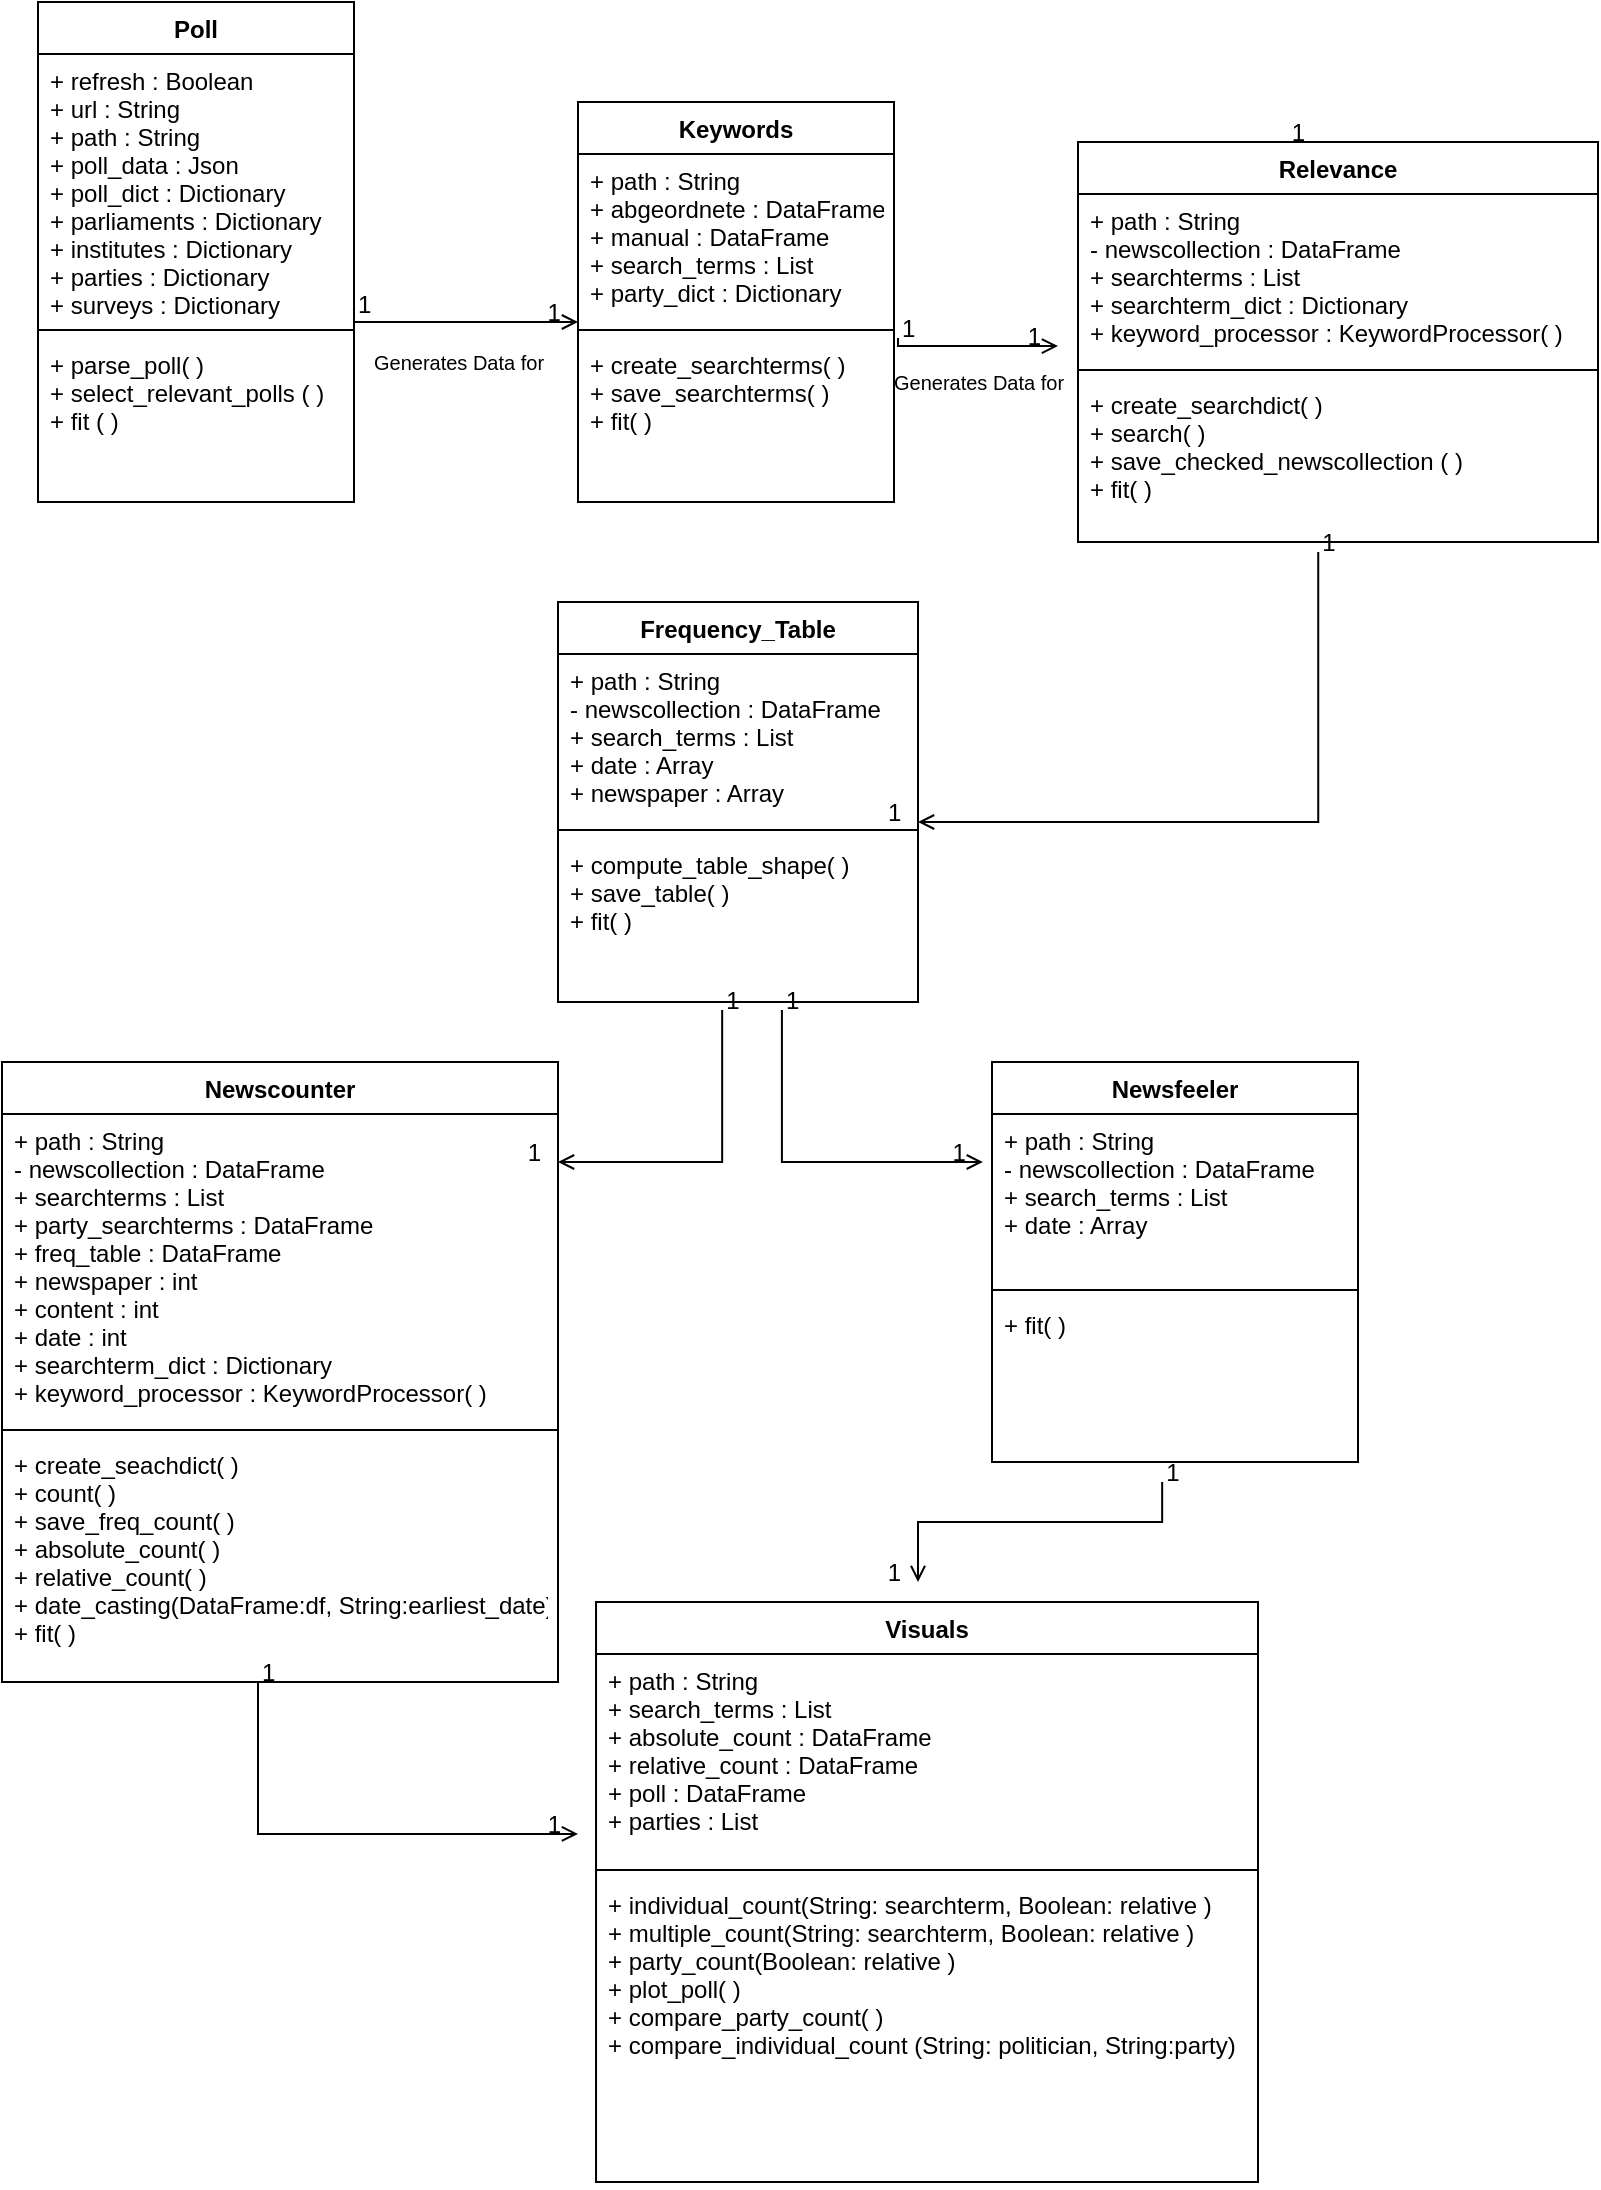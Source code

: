 <mxfile version="15.8.3" type="device"><diagram id="C5RBs43oDa-KdzZeNtuy" name="Page-1"><mxGraphModel dx="878" dy="542" grid="1" gridSize="10" guides="1" tooltips="1" connect="1" arrows="1" fold="1" page="1" pageScale="1" pageWidth="827" pageHeight="1169" math="0" shadow="0"><root><mxCell id="WIyWlLk6GJQsqaUBKTNV-0"/><mxCell id="WIyWlLk6GJQsqaUBKTNV-1" parent="WIyWlLk6GJQsqaUBKTNV-0"/><mxCell id="zkfFHV4jXpPFQw0GAbJ--0" value="Poll" style="swimlane;fontStyle=1;align=center;verticalAlign=top;childLayout=stackLayout;horizontal=1;startSize=26;horizontalStack=0;resizeParent=1;resizeLast=0;collapsible=1;marginBottom=0;rounded=0;shadow=0;strokeWidth=1;" parent="WIyWlLk6GJQsqaUBKTNV-1" vertex="1"><mxGeometry x="40" y="20" width="158" height="250" as="geometry"><mxRectangle x="230" y="140" width="160" height="26" as="alternateBounds"/></mxGeometry></mxCell><mxCell id="zkfFHV4jXpPFQw0GAbJ--1" value="+ refresh : Boolean&#10;+ url : String&#10;+ path : String&#10;+ poll_data : Json&#10;+ poll_dict : Dictionary&#10;+ parliaments : Dictionary&#10;+ institutes : Dictionary&#10;+ parties : Dictionary&#10;+ surveys : Dictionary" style="text;align=left;verticalAlign=top;spacingLeft=4;spacingRight=4;overflow=hidden;rotatable=0;points=[[0,0.5],[1,0.5]];portConstraint=eastwest;" parent="zkfFHV4jXpPFQw0GAbJ--0" vertex="1"><mxGeometry y="26" width="158" height="134" as="geometry"/></mxCell><mxCell id="N2MrjCKOZ3C9ImBAAfDF-7" value="" style="line;html=1;strokeWidth=1;align=left;verticalAlign=middle;spacingTop=-1;spacingLeft=3;spacingRight=3;rotatable=0;labelPosition=right;points=[];portConstraint=eastwest;" vertex="1" parent="zkfFHV4jXpPFQw0GAbJ--0"><mxGeometry y="160" width="158" height="8" as="geometry"/></mxCell><mxCell id="N2MrjCKOZ3C9ImBAAfDF-8" value="+ parse_poll( )&#10;+ select_relevant_polls ( )&#10;+ fit ( )" style="text;align=left;verticalAlign=top;spacingLeft=4;spacingRight=4;overflow=hidden;rotatable=0;points=[[0,0.5],[1,0.5]];portConstraint=eastwest;" vertex="1" parent="zkfFHV4jXpPFQw0GAbJ--0"><mxGeometry y="168" width="158" height="82" as="geometry"/></mxCell><mxCell id="N2MrjCKOZ3C9ImBAAfDF-9" value="" style="endArrow=open;shadow=0;strokeWidth=1;rounded=0;endFill=1;edgeStyle=elbowEdgeStyle;elbow=vertical;exitX=1;exitY=0.97;exitDx=0;exitDy=0;exitPerimeter=0;" edge="1" parent="WIyWlLk6GJQsqaUBKTNV-1" source="zkfFHV4jXpPFQw0GAbJ--1" target="N2MrjCKOZ3C9ImBAAfDF-24"><mxGeometry x="0.5" y="41" relative="1" as="geometry"><mxPoint x="220" y="190" as="sourcePoint"/><mxPoint x="280" y="180" as="targetPoint"/><mxPoint x="-40" y="32" as="offset"/><Array as="points"><mxPoint x="240" y="180"/><mxPoint x="230" y="170"/><mxPoint x="290" y="220"/><mxPoint x="250" y="200"/></Array></mxGeometry></mxCell><mxCell id="N2MrjCKOZ3C9ImBAAfDF-10" value="1" style="resizable=0;align=left;verticalAlign=bottom;labelBackgroundColor=none;fontSize=12;" connectable="0" vertex="1" parent="N2MrjCKOZ3C9ImBAAfDF-9"><mxGeometry x="-1" relative="1" as="geometry"><mxPoint y="4" as="offset"/></mxGeometry></mxCell><mxCell id="N2MrjCKOZ3C9ImBAAfDF-11" value="1" style="resizable=0;align=right;verticalAlign=bottom;labelBackgroundColor=none;fontSize=12;" connectable="0" vertex="1" parent="N2MrjCKOZ3C9ImBAAfDF-9"><mxGeometry x="1" relative="1" as="geometry"><mxPoint x="-7" y="4" as="offset"/></mxGeometry></mxCell><mxCell id="N2MrjCKOZ3C9ImBAAfDF-22" value="Keywords" style="swimlane;fontStyle=1;align=center;verticalAlign=top;childLayout=stackLayout;horizontal=1;startSize=26;horizontalStack=0;resizeParent=1;resizeLast=0;collapsible=1;marginBottom=0;rounded=0;shadow=0;strokeWidth=1;" vertex="1" parent="WIyWlLk6GJQsqaUBKTNV-1"><mxGeometry x="310" y="70" width="158" height="200" as="geometry"><mxRectangle x="230" y="140" width="160" height="26" as="alternateBounds"/></mxGeometry></mxCell><mxCell id="N2MrjCKOZ3C9ImBAAfDF-23" value="+ path : String&#10;+ abgeordnete : DataFrame&#10;+ manual : DataFrame&#10;+ search_terms : List&#10;+ party_dict : Dictionary" style="text;align=left;verticalAlign=top;spacingLeft=4;spacingRight=4;overflow=hidden;rotatable=0;points=[[0,0.5],[1,0.5]];portConstraint=eastwest;" vertex="1" parent="N2MrjCKOZ3C9ImBAAfDF-22"><mxGeometry y="26" width="158" height="84" as="geometry"/></mxCell><mxCell id="N2MrjCKOZ3C9ImBAAfDF-24" value="" style="line;html=1;strokeWidth=1;align=left;verticalAlign=middle;spacingTop=-1;spacingLeft=3;spacingRight=3;rotatable=0;labelPosition=right;points=[];portConstraint=eastwest;" vertex="1" parent="N2MrjCKOZ3C9ImBAAfDF-22"><mxGeometry y="110" width="158" height="8" as="geometry"/></mxCell><mxCell id="N2MrjCKOZ3C9ImBAAfDF-25" value="+ create_searchterms( )&#10;+ save_searchterms( )&#10;+ fit( )" style="text;align=left;verticalAlign=top;spacingLeft=4;spacingRight=4;overflow=hidden;rotatable=0;points=[[0,0.5],[1,0.5]];portConstraint=eastwest;" vertex="1" parent="N2MrjCKOZ3C9ImBAAfDF-22"><mxGeometry y="118" width="158" height="82" as="geometry"/></mxCell><mxCell id="N2MrjCKOZ3C9ImBAAfDF-30" value="1" style="resizable=0;align=right;verticalAlign=bottom;labelBackgroundColor=none;fontSize=12;" connectable="0" vertex="1" parent="WIyWlLk6GJQsqaUBKTNV-1"><mxGeometry x="675" y="93.936" as="geometry"/></mxCell><mxCell id="N2MrjCKOZ3C9ImBAAfDF-31" value="Relevance" style="swimlane;fontStyle=1;align=center;verticalAlign=top;childLayout=stackLayout;horizontal=1;startSize=26;horizontalStack=0;resizeParent=1;resizeLast=0;collapsible=1;marginBottom=0;rounded=0;shadow=0;strokeWidth=1;" vertex="1" parent="WIyWlLk6GJQsqaUBKTNV-1"><mxGeometry x="560" y="90" width="260" height="200" as="geometry"><mxRectangle x="230" y="140" width="160" height="26" as="alternateBounds"/></mxGeometry></mxCell><mxCell id="N2MrjCKOZ3C9ImBAAfDF-32" value="+ path : String&#10;- newscollection : DataFrame&#10;+ searchterms : List&#10;+ searchterm_dict : Dictionary&#10;+ keyword_processor : KeywordProcessor( )" style="text;align=left;verticalAlign=top;spacingLeft=4;spacingRight=4;overflow=hidden;rotatable=0;points=[[0,0.5],[1,0.5]];portConstraint=eastwest;" vertex="1" parent="N2MrjCKOZ3C9ImBAAfDF-31"><mxGeometry y="26" width="260" height="84" as="geometry"/></mxCell><mxCell id="N2MrjCKOZ3C9ImBAAfDF-40" value="" style="endArrow=open;shadow=0;strokeWidth=1;rounded=0;endFill=1;edgeStyle=elbowEdgeStyle;elbow=vertical;exitX=1;exitY=0.97;exitDx=0;exitDy=0;exitPerimeter=0;" edge="1" parent="N2MrjCKOZ3C9ImBAAfDF-31"><mxGeometry x="0.5" y="41" relative="1" as="geometry"><mxPoint x="-90" y="97.99" as="sourcePoint"/><mxPoint x="-10" y="102" as="targetPoint"/><mxPoint x="-40" y="32" as="offset"/><Array as="points"><mxPoint x="-48" y="102.01"/><mxPoint x="-58" y="92.01"/><mxPoint x="2" y="142.01"/><mxPoint x="-38" y="122.01"/></Array></mxGeometry></mxCell><mxCell id="N2MrjCKOZ3C9ImBAAfDF-41" value="1" style="resizable=0;align=left;verticalAlign=bottom;labelBackgroundColor=none;fontSize=12;" connectable="0" vertex="1" parent="N2MrjCKOZ3C9ImBAAfDF-40"><mxGeometry x="-1" relative="1" as="geometry"><mxPoint y="4" as="offset"/></mxGeometry></mxCell><mxCell id="N2MrjCKOZ3C9ImBAAfDF-42" value="1" style="resizable=0;align=right;verticalAlign=bottom;labelBackgroundColor=none;fontSize=12;" connectable="0" vertex="1" parent="N2MrjCKOZ3C9ImBAAfDF-40"><mxGeometry x="1" relative="1" as="geometry"><mxPoint x="-7" y="4" as="offset"/></mxGeometry></mxCell><mxCell id="N2MrjCKOZ3C9ImBAAfDF-33" value="" style="line;html=1;strokeWidth=1;align=left;verticalAlign=middle;spacingTop=-1;spacingLeft=3;spacingRight=3;rotatable=0;labelPosition=right;points=[];portConstraint=eastwest;" vertex="1" parent="N2MrjCKOZ3C9ImBAAfDF-31"><mxGeometry y="110" width="260" height="8" as="geometry"/></mxCell><mxCell id="N2MrjCKOZ3C9ImBAAfDF-34" value="+ create_searchdict( )&#10;+ search( )&#10;+ save_checked_newscollection ( )&#10;+ fit( )" style="text;align=left;verticalAlign=top;spacingLeft=4;spacingRight=4;overflow=hidden;rotatable=0;points=[[0,0.5],[1,0.5]];portConstraint=eastwest;" vertex="1" parent="N2MrjCKOZ3C9ImBAAfDF-31"><mxGeometry y="118" width="260" height="82" as="geometry"/></mxCell><mxCell id="N2MrjCKOZ3C9ImBAAfDF-39" value="&lt;font style=&quot;font-size: 10px&quot;&gt;Generates Data for&lt;/font&gt;" style="text;html=1;resizable=0;autosize=1;align=center;verticalAlign=middle;points=[];fillColor=none;strokeColor=none;rounded=0;rotation=0;" vertex="1" parent="WIyWlLk6GJQsqaUBKTNV-1"><mxGeometry x="200" y="190" width="100" height="20" as="geometry"/></mxCell><mxCell id="N2MrjCKOZ3C9ImBAAfDF-43" value="&lt;font style=&quot;font-size: 10px&quot;&gt;Generates Data for&lt;/font&gt;" style="text;html=1;resizable=0;autosize=1;align=center;verticalAlign=middle;points=[];fillColor=none;strokeColor=none;rounded=0;rotation=0;" vertex="1" parent="WIyWlLk6GJQsqaUBKTNV-1"><mxGeometry x="460" y="200" width="100" height="20" as="geometry"/></mxCell><mxCell id="N2MrjCKOZ3C9ImBAAfDF-44" value="" style="resizable=0;align=right;verticalAlign=bottom;labelBackgroundColor=none;fontSize=12;" connectable="0" vertex="1" parent="WIyWlLk6GJQsqaUBKTNV-1"><mxGeometry x="310" y="434" as="geometry"/></mxCell><mxCell id="N2MrjCKOZ3C9ImBAAfDF-45" value="Frequency_Table" style="swimlane;fontStyle=1;align=center;verticalAlign=top;childLayout=stackLayout;horizontal=1;startSize=26;horizontalStack=0;resizeParent=1;resizeLast=0;collapsible=1;marginBottom=0;rounded=0;shadow=0;strokeWidth=1;" vertex="1" parent="WIyWlLk6GJQsqaUBKTNV-1"><mxGeometry x="300" y="320" width="180" height="200" as="geometry"><mxRectangle x="230" y="140" width="160" height="26" as="alternateBounds"/></mxGeometry></mxCell><mxCell id="N2MrjCKOZ3C9ImBAAfDF-46" value="+ path : String&#10;- newscollection : DataFrame&#10;+ search_terms : List&#10;+ date : Array&#10;+ newspaper : Array" style="text;align=left;verticalAlign=top;spacingLeft=4;spacingRight=4;overflow=hidden;rotatable=0;points=[[0,0.5],[1,0.5]];portConstraint=eastwest;" vertex="1" parent="N2MrjCKOZ3C9ImBAAfDF-45"><mxGeometry y="26" width="180" height="84" as="geometry"/></mxCell><mxCell id="N2MrjCKOZ3C9ImBAAfDF-47" value="" style="line;html=1;strokeWidth=1;align=left;verticalAlign=middle;spacingTop=-1;spacingLeft=3;spacingRight=3;rotatable=0;labelPosition=right;points=[];portConstraint=eastwest;" vertex="1" parent="N2MrjCKOZ3C9ImBAAfDF-45"><mxGeometry y="110" width="180" height="8" as="geometry"/></mxCell><mxCell id="N2MrjCKOZ3C9ImBAAfDF-48" value="+ compute_table_shape( )&#10;+ save_table( )&#10;+ fit( )" style="text;align=left;verticalAlign=top;spacingLeft=4;spacingRight=4;overflow=hidden;rotatable=0;points=[[0,0.5],[1,0.5]];portConstraint=eastwest;" vertex="1" parent="N2MrjCKOZ3C9ImBAAfDF-45"><mxGeometry y="118" width="180" height="82" as="geometry"/></mxCell><mxCell id="N2MrjCKOZ3C9ImBAAfDF-49" value="" style="resizable=0;align=left;verticalAlign=bottom;labelBackgroundColor=none;fontSize=12;" connectable="0" vertex="1" parent="WIyWlLk6GJQsqaUBKTNV-1"><mxGeometry x="477.02" y="441.99" as="geometry"><mxPoint x="-5" y="6" as="offset"/></mxGeometry></mxCell><mxCell id="N2MrjCKOZ3C9ImBAAfDF-51" value="" style="endArrow=open;shadow=0;strokeWidth=1;rounded=0;endFill=1;edgeStyle=elbowEdgeStyle;elbow=vertical;exitX=0.462;exitY=1.061;exitDx=0;exitDy=0;exitPerimeter=0;" edge="1" parent="WIyWlLk6GJQsqaUBKTNV-1" source="N2MrjCKOZ3C9ImBAAfDF-34"><mxGeometry x="0.5" y="41" relative="1" as="geometry"><mxPoint x="660" y="460" as="sourcePoint"/><mxPoint x="480" y="430" as="targetPoint"/><mxPoint x="-40" y="32" as="offset"/><Array as="points"><mxPoint x="600" y="430"/><mxPoint x="692" y="454.02"/><mxPoint x="752" y="504.02"/><mxPoint x="712" y="484.02"/></Array></mxGeometry></mxCell><mxCell id="N2MrjCKOZ3C9ImBAAfDF-52" value="1" style="resizable=0;align=left;verticalAlign=bottom;labelBackgroundColor=none;fontSize=12;" connectable="0" vertex="1" parent="N2MrjCKOZ3C9ImBAAfDF-51"><mxGeometry x="-1" relative="1" as="geometry"><mxPoint y="4" as="offset"/></mxGeometry></mxCell><mxCell id="N2MrjCKOZ3C9ImBAAfDF-53" value="1" style="resizable=0;align=right;verticalAlign=bottom;labelBackgroundColor=none;fontSize=12;" connectable="0" vertex="1" parent="N2MrjCKOZ3C9ImBAAfDF-51"><mxGeometry x="1" relative="1" as="geometry"><mxPoint x="-7" y="4" as="offset"/></mxGeometry></mxCell><mxCell id="N2MrjCKOZ3C9ImBAAfDF-54" value="Newscounter" style="swimlane;fontStyle=1;align=center;verticalAlign=top;childLayout=stackLayout;horizontal=1;startSize=26;horizontalStack=0;resizeParent=1;resizeLast=0;collapsible=1;marginBottom=0;rounded=0;shadow=0;strokeWidth=1;" vertex="1" parent="WIyWlLk6GJQsqaUBKTNV-1"><mxGeometry x="22" y="550" width="278" height="310" as="geometry"><mxRectangle x="230" y="140" width="160" height="26" as="alternateBounds"/></mxGeometry></mxCell><mxCell id="N2MrjCKOZ3C9ImBAAfDF-55" value="+ path : String&#10;- newscollection : DataFrame&#10;+ searchterms : List&#10;+ party_searchterms : DataFrame&#10;+ freq_table : DataFrame&#10;+ newspaper : int&#10;+ content : int&#10;+ date : int&#10;+ searchterm_dict : Dictionary&#10;+ keyword_processor : KeywordProcessor( )&#10;" style="text;align=left;verticalAlign=top;spacingLeft=4;spacingRight=4;overflow=hidden;rotatable=0;points=[[0,0.5],[1,0.5]];portConstraint=eastwest;" vertex="1" parent="N2MrjCKOZ3C9ImBAAfDF-54"><mxGeometry y="26" width="278" height="154" as="geometry"/></mxCell><mxCell id="N2MrjCKOZ3C9ImBAAfDF-56" value="" style="line;html=1;strokeWidth=1;align=left;verticalAlign=middle;spacingTop=-1;spacingLeft=3;spacingRight=3;rotatable=0;labelPosition=right;points=[];portConstraint=eastwest;" vertex="1" parent="N2MrjCKOZ3C9ImBAAfDF-54"><mxGeometry y="180" width="278" height="8" as="geometry"/></mxCell><mxCell id="N2MrjCKOZ3C9ImBAAfDF-57" value="+ create_seachdict( )&#10;+ count( )&#10;+ save_freq_count( )&#10;+ absolute_count( )&#10;+ relative_count( )&#10;+ date_casting(DataFrame:df, String:earliest_date) &#10;+ fit( )" style="text;align=left;verticalAlign=top;spacingLeft=4;spacingRight=4;overflow=hidden;rotatable=0;points=[[0,0.5],[1,0.5]];portConstraint=eastwest;" vertex="1" parent="N2MrjCKOZ3C9ImBAAfDF-54"><mxGeometry y="188" width="278" height="112" as="geometry"/></mxCell><mxCell id="N2MrjCKOZ3C9ImBAAfDF-58" value="Newsfeeler" style="swimlane;fontStyle=1;align=center;verticalAlign=top;childLayout=stackLayout;horizontal=1;startSize=26;horizontalStack=0;resizeParent=1;resizeLast=0;collapsible=1;marginBottom=0;rounded=0;shadow=0;strokeWidth=1;" vertex="1" parent="WIyWlLk6GJQsqaUBKTNV-1"><mxGeometry x="517" y="550" width="183" height="200" as="geometry"><mxRectangle x="230" y="140" width="160" height="26" as="alternateBounds"/></mxGeometry></mxCell><mxCell id="N2MrjCKOZ3C9ImBAAfDF-59" value="+ path : String&#10;- newscollection : DataFrame&#10;+ search_terms : List&#10;+ date : Array&#10;" style="text;align=left;verticalAlign=top;spacingLeft=4;spacingRight=4;overflow=hidden;rotatable=0;points=[[0,0.5],[1,0.5]];portConstraint=eastwest;" vertex="1" parent="N2MrjCKOZ3C9ImBAAfDF-58"><mxGeometry y="26" width="183" height="84" as="geometry"/></mxCell><mxCell id="N2MrjCKOZ3C9ImBAAfDF-60" value="" style="line;html=1;strokeWidth=1;align=left;verticalAlign=middle;spacingTop=-1;spacingLeft=3;spacingRight=3;rotatable=0;labelPosition=right;points=[];portConstraint=eastwest;" vertex="1" parent="N2MrjCKOZ3C9ImBAAfDF-58"><mxGeometry y="110" width="183" height="8" as="geometry"/></mxCell><mxCell id="N2MrjCKOZ3C9ImBAAfDF-61" value="+ fit( )" style="text;align=left;verticalAlign=top;spacingLeft=4;spacingRight=4;overflow=hidden;rotatable=0;points=[[0,0.5],[1,0.5]];portConstraint=eastwest;" vertex="1" parent="N2MrjCKOZ3C9ImBAAfDF-58"><mxGeometry y="118" width="183" height="42" as="geometry"/></mxCell><mxCell id="N2MrjCKOZ3C9ImBAAfDF-63" value="Visuals" style="swimlane;fontStyle=1;align=center;verticalAlign=top;childLayout=stackLayout;horizontal=1;startSize=26;horizontalStack=0;resizeParent=1;resizeLast=0;collapsible=1;marginBottom=0;rounded=0;shadow=0;strokeWidth=1;" vertex="1" parent="WIyWlLk6GJQsqaUBKTNV-1"><mxGeometry x="319.02" y="820" width="330.98" height="290" as="geometry"><mxRectangle x="230" y="140" width="160" height="26" as="alternateBounds"/></mxGeometry></mxCell><mxCell id="N2MrjCKOZ3C9ImBAAfDF-64" value="+ path : String&#10;+ search_terms : List&#10;+ absolute_count : DataFrame&#10;+ relative_count : DataFrame&#10;+ poll : DataFrame&#10;+ parties : List" style="text;align=left;verticalAlign=top;spacingLeft=4;spacingRight=4;overflow=hidden;rotatable=0;points=[[0,0.5],[1,0.5]];portConstraint=eastwest;" vertex="1" parent="N2MrjCKOZ3C9ImBAAfDF-63"><mxGeometry y="26" width="330.98" height="104" as="geometry"/></mxCell><mxCell id="N2MrjCKOZ3C9ImBAAfDF-65" value="" style="line;html=1;strokeWidth=1;align=left;verticalAlign=middle;spacingTop=-1;spacingLeft=3;spacingRight=3;rotatable=0;labelPosition=right;points=[];portConstraint=eastwest;" vertex="1" parent="N2MrjCKOZ3C9ImBAAfDF-63"><mxGeometry y="130" width="330.98" height="8" as="geometry"/></mxCell><mxCell id="N2MrjCKOZ3C9ImBAAfDF-66" value="+ individual_count(String: searchterm, Boolean: relative )&#10;+ multiple_count(String: searchterm, Boolean: relative )&#10;+ party_count(Boolean: relative )&#10;+ plot_poll( )&#10;+ compare_party_count( )&#10;+ compare_individual_count (String: politician, String:party)" style="text;align=left;verticalAlign=top;spacingLeft=4;spacingRight=4;overflow=hidden;rotatable=0;points=[[0,0.5],[1,0.5]];portConstraint=eastwest;" vertex="1" parent="N2MrjCKOZ3C9ImBAAfDF-63"><mxGeometry y="138" width="330.98" height="152" as="geometry"/></mxCell><mxCell id="N2MrjCKOZ3C9ImBAAfDF-67" value="" style="endArrow=open;shadow=0;strokeWidth=1;rounded=0;endFill=1;edgeStyle=elbowEdgeStyle;elbow=vertical;exitX=0.622;exitY=1.049;exitDx=0;exitDy=0;exitPerimeter=0;entryX=-0.025;entryY=0.286;entryDx=0;entryDy=0;entryPerimeter=0;" edge="1" parent="WIyWlLk6GJQsqaUBKTNV-1" source="N2MrjCKOZ3C9ImBAAfDF-48" target="N2MrjCKOZ3C9ImBAAfDF-59"><mxGeometry x="0.5" y="41" relative="1" as="geometry"><mxPoint x="490" y="540" as="sourcePoint"/><mxPoint x="490" y="600" as="targetPoint"/><mxPoint x="-40" y="32" as="offset"/><Array as="points"><mxPoint x="510" y="600"/><mxPoint x="450" y="600"/><mxPoint x="490" y="600"/><mxPoint x="470" y="600"/><mxPoint x="702" y="464.02"/><mxPoint x="762" y="514.02"/><mxPoint x="722" y="494.02"/></Array></mxGeometry></mxCell><mxCell id="N2MrjCKOZ3C9ImBAAfDF-68" value="1" style="resizable=0;align=left;verticalAlign=bottom;labelBackgroundColor=none;fontSize=12;" connectable="0" vertex="1" parent="N2MrjCKOZ3C9ImBAAfDF-67"><mxGeometry x="-1" relative="1" as="geometry"><mxPoint y="4" as="offset"/></mxGeometry></mxCell><mxCell id="N2MrjCKOZ3C9ImBAAfDF-69" value="1" style="resizable=0;align=right;verticalAlign=bottom;labelBackgroundColor=none;fontSize=12;" connectable="0" vertex="1" parent="N2MrjCKOZ3C9ImBAAfDF-67"><mxGeometry x="1" relative="1" as="geometry"><mxPoint x="-7" y="4" as="offset"/></mxGeometry></mxCell><mxCell id="N2MrjCKOZ3C9ImBAAfDF-70" value="" style="endArrow=open;shadow=0;strokeWidth=1;rounded=0;endFill=1;edgeStyle=elbowEdgeStyle;elbow=vertical;exitX=0.456;exitY=1.049;exitDx=0;exitDy=0;exitPerimeter=0;" edge="1" parent="WIyWlLk6GJQsqaUBKTNV-1" source="N2MrjCKOZ3C9ImBAAfDF-48"><mxGeometry x="0.5" y="41" relative="1" as="geometry"><mxPoint x="330.0" y="659.998" as="sourcePoint"/><mxPoint x="300" y="600" as="targetPoint"/><mxPoint x="-40" y="32" as="offset"/><Array as="points"><mxPoint x="310" y="600"/><mxPoint x="340" y="600"/><mxPoint x="406.04" y="735.98"/><mxPoint x="638.04" y="600"/><mxPoint x="698.04" y="650"/><mxPoint x="658.04" y="630"/></Array></mxGeometry></mxCell><mxCell id="N2MrjCKOZ3C9ImBAAfDF-71" value="1" style="resizable=0;align=left;verticalAlign=bottom;labelBackgroundColor=none;fontSize=12;" connectable="0" vertex="1" parent="N2MrjCKOZ3C9ImBAAfDF-70"><mxGeometry x="-1" relative="1" as="geometry"><mxPoint y="4" as="offset"/></mxGeometry></mxCell><mxCell id="N2MrjCKOZ3C9ImBAAfDF-72" value="1" style="resizable=0;align=right;verticalAlign=bottom;labelBackgroundColor=none;fontSize=12;" connectable="0" vertex="1" parent="N2MrjCKOZ3C9ImBAAfDF-70"><mxGeometry x="1" relative="1" as="geometry"><mxPoint x="-7" y="4" as="offset"/></mxGeometry></mxCell><mxCell id="N2MrjCKOZ3C9ImBAAfDF-77" value="" style="endArrow=open;shadow=0;strokeWidth=1;rounded=0;endFill=1;edgeStyle=elbowEdgeStyle;elbow=vertical;exitX=0.622;exitY=1.049;exitDx=0;exitDy=0;exitPerimeter=0;" edge="1" parent="WIyWlLk6GJQsqaUBKTNV-1"><mxGeometry x="0.5" y="41" relative="1" as="geometry"><mxPoint x="150.0" y="859.998" as="sourcePoint"/><mxPoint x="310" y="936" as="targetPoint"/><mxPoint x="-40" y="32" as="offset"/><Array as="points"><mxPoint x="248.04" y="935.98"/><mxPoint x="188.04" y="935.98"/><mxPoint x="228.04" y="935.98"/><mxPoint x="208.04" y="935.98"/><mxPoint x="440.04" y="800"/><mxPoint x="500.04" y="850"/><mxPoint x="460.04" y="830"/></Array></mxGeometry></mxCell><mxCell id="N2MrjCKOZ3C9ImBAAfDF-78" value="1" style="resizable=0;align=left;verticalAlign=bottom;labelBackgroundColor=none;fontSize=12;" connectable="0" vertex="1" parent="N2MrjCKOZ3C9ImBAAfDF-77"><mxGeometry x="-1" relative="1" as="geometry"><mxPoint y="4" as="offset"/></mxGeometry></mxCell><mxCell id="N2MrjCKOZ3C9ImBAAfDF-79" value="1" style="resizable=0;align=right;verticalAlign=bottom;labelBackgroundColor=none;fontSize=12;" connectable="0" vertex="1" parent="N2MrjCKOZ3C9ImBAAfDF-77"><mxGeometry x="1" relative="1" as="geometry"><mxPoint x="-7" y="4" as="offset"/></mxGeometry></mxCell><mxCell id="N2MrjCKOZ3C9ImBAAfDF-80" value="" style="endArrow=open;shadow=0;strokeWidth=1;rounded=0;endFill=1;edgeStyle=elbowEdgeStyle;elbow=vertical;exitX=0.456;exitY=1.049;exitDx=0;exitDy=0;exitPerimeter=0;" edge="1" parent="WIyWlLk6GJQsqaUBKTNV-1"><mxGeometry x="0.5" y="41" relative="1" as="geometry"><mxPoint x="602.08" y="759.998" as="sourcePoint"/><mxPoint x="480" y="810" as="targetPoint"/><mxPoint x="-40" y="32" as="offset"/><Array as="points"><mxPoint x="600" y="780"/><mxPoint x="560" y="835.98"/><mxPoint x="626.04" y="971.96"/><mxPoint x="858.04" y="835.98"/><mxPoint x="918.04" y="885.98"/><mxPoint x="878.04" y="865.98"/></Array></mxGeometry></mxCell><mxCell id="N2MrjCKOZ3C9ImBAAfDF-81" value="1" style="resizable=0;align=left;verticalAlign=bottom;labelBackgroundColor=none;fontSize=12;" connectable="0" vertex="1" parent="N2MrjCKOZ3C9ImBAAfDF-80"><mxGeometry x="-1" relative="1" as="geometry"><mxPoint y="4" as="offset"/></mxGeometry></mxCell><mxCell id="N2MrjCKOZ3C9ImBAAfDF-82" value="1" style="resizable=0;align=right;verticalAlign=bottom;labelBackgroundColor=none;fontSize=12;" connectable="0" vertex="1" parent="N2MrjCKOZ3C9ImBAAfDF-80"><mxGeometry x="1" relative="1" as="geometry"><mxPoint x="-7" y="4" as="offset"/></mxGeometry></mxCell></root></mxGraphModel></diagram></mxfile>